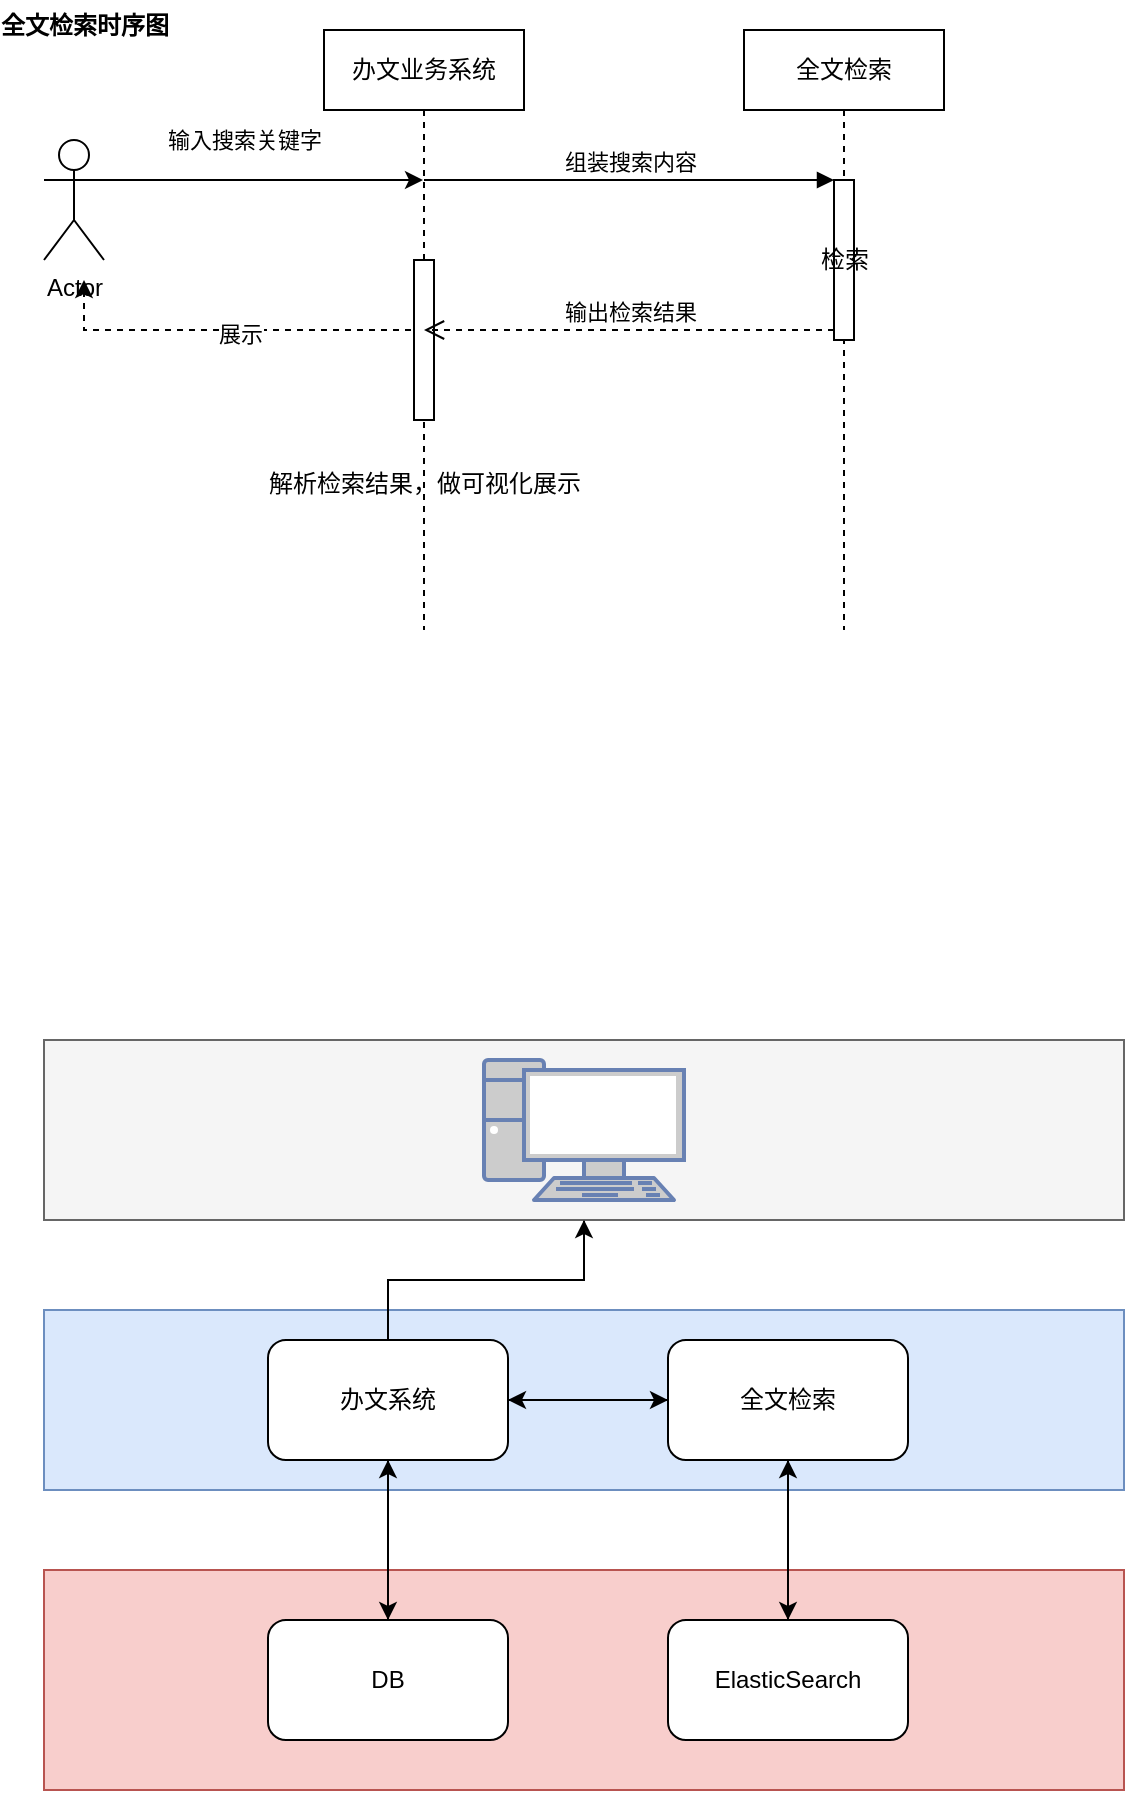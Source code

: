 <mxfile version="21.5.2" type="github">
  <diagram name="第 1 页" id="LdHHr-EjlGBkQb0S6M5a">
    <mxGraphModel dx="1434" dy="764" grid="1" gridSize="10" guides="1" tooltips="1" connect="1" arrows="1" fold="1" page="1" pageScale="1" pageWidth="827" pageHeight="1169" math="0" shadow="0">
      <root>
        <mxCell id="0" />
        <mxCell id="1" parent="0" />
        <mxCell id="sIEmG1q061Rkc91FM-IE-13" style="edgeStyle=orthogonalEdgeStyle;rounded=0;orthogonalLoop=1;jettySize=auto;html=1;" edge="1" parent="1">
          <mxGeometry relative="1" as="geometry">
            <mxPoint x="160" y="360" as="sourcePoint" />
            <mxPoint x="319.5" y="360" as="targetPoint" />
            <Array as="points">
              <mxPoint x="270" y="360" />
              <mxPoint x="270" y="360" />
            </Array>
          </mxGeometry>
        </mxCell>
        <mxCell id="sIEmG1q061Rkc91FM-IE-14" value="输入搜索关键字&lt;br&gt;" style="edgeLabel;html=1;align=center;verticalAlign=middle;resizable=0;points=[];" vertex="1" connectable="0" parent="sIEmG1q061Rkc91FM-IE-13">
          <mxGeometry x="-0.122" y="-1" relative="1" as="geometry">
            <mxPoint y="-21" as="offset" />
          </mxGeometry>
        </mxCell>
        <mxCell id="sIEmG1q061Rkc91FM-IE-1" value="Actor" style="shape=umlActor;verticalLabelPosition=bottom;verticalAlign=top;html=1;outlineConnect=0;" vertex="1" parent="1">
          <mxGeometry x="130" y="340" width="30" height="60" as="geometry" />
        </mxCell>
        <mxCell id="sIEmG1q061Rkc91FM-IE-16" style="edgeStyle=elbowEdgeStyle;rounded=0;orthogonalLoop=1;jettySize=auto;html=1;elbow=vertical;curved=0;dashed=1;" edge="1" parent="1" source="sIEmG1q061Rkc91FM-IE-5">
          <mxGeometry relative="1" as="geometry">
            <mxPoint x="150" y="410" as="targetPoint" />
            <Array as="points">
              <mxPoint x="260" y="435" />
            </Array>
          </mxGeometry>
        </mxCell>
        <mxCell id="sIEmG1q061Rkc91FM-IE-19" value="展示" style="edgeLabel;html=1;align=center;verticalAlign=middle;resizable=0;points=[];" vertex="1" connectable="0" parent="sIEmG1q061Rkc91FM-IE-16">
          <mxGeometry x="-0.049" y="2" relative="1" as="geometry">
            <mxPoint x="1" as="offset" />
          </mxGeometry>
        </mxCell>
        <mxCell id="sIEmG1q061Rkc91FM-IE-5" value="办文业务系统" style="shape=umlLifeline;perimeter=lifelinePerimeter;whiteSpace=wrap;html=1;container=1;dropTarget=0;collapsible=0;recursiveResize=0;outlineConnect=0;portConstraint=eastwest;newEdgeStyle={&quot;edgeStyle&quot;:&quot;elbowEdgeStyle&quot;,&quot;elbow&quot;:&quot;vertical&quot;,&quot;curved&quot;:0,&quot;rounded&quot;:0};" vertex="1" parent="1">
          <mxGeometry x="270" y="285" width="100" height="300" as="geometry" />
        </mxCell>
        <mxCell id="sIEmG1q061Rkc91FM-IE-18" value="&lt;br&gt;&lt;br&gt;&lt;br&gt;&lt;br&gt;&lt;br&gt;&lt;br&gt;&lt;br&gt;&lt;br&gt;&lt;br&gt;&lt;br&gt;解析检索结果，做可视化展示" style="html=1;points=[];perimeter=orthogonalPerimeter;outlineConnect=0;targetShapes=umlLifeline;portConstraint=eastwest;newEdgeStyle={&quot;edgeStyle&quot;:&quot;elbowEdgeStyle&quot;,&quot;elbow&quot;:&quot;vertical&quot;,&quot;curved&quot;:0,&quot;rounded&quot;:0};" vertex="1" parent="sIEmG1q061Rkc91FM-IE-5">
          <mxGeometry x="45" y="115" width="10" height="80" as="geometry" />
        </mxCell>
        <mxCell id="sIEmG1q061Rkc91FM-IE-6" value="全文检索" style="shape=umlLifeline;perimeter=lifelinePerimeter;whiteSpace=wrap;html=1;container=1;dropTarget=0;collapsible=0;recursiveResize=0;outlineConnect=0;portConstraint=eastwest;newEdgeStyle={&quot;edgeStyle&quot;:&quot;elbowEdgeStyle&quot;,&quot;elbow&quot;:&quot;vertical&quot;,&quot;curved&quot;:0,&quot;rounded&quot;:0};" vertex="1" parent="1">
          <mxGeometry x="480" y="285" width="100" height="300" as="geometry" />
        </mxCell>
        <mxCell id="sIEmG1q061Rkc91FM-IE-10" value="检索" style="html=1;points=[];perimeter=orthogonalPerimeter;outlineConnect=0;targetShapes=umlLifeline;portConstraint=eastwest;newEdgeStyle={&quot;edgeStyle&quot;:&quot;elbowEdgeStyle&quot;,&quot;elbow&quot;:&quot;vertical&quot;,&quot;curved&quot;:0,&quot;rounded&quot;:0};" vertex="1" parent="sIEmG1q061Rkc91FM-IE-6">
          <mxGeometry x="45" y="75" width="10" height="80" as="geometry" />
        </mxCell>
        <mxCell id="sIEmG1q061Rkc91FM-IE-11" value="组装搜索内容&lt;br&gt;" style="html=1;verticalAlign=bottom;endArrow=block;edgeStyle=elbowEdgeStyle;elbow=vertical;curved=0;rounded=0;" edge="1" target="sIEmG1q061Rkc91FM-IE-10" parent="1">
          <mxGeometry relative="1" as="geometry">
            <mxPoint x="320" y="360" as="sourcePoint" />
          </mxGeometry>
        </mxCell>
        <mxCell id="sIEmG1q061Rkc91FM-IE-12" value="输出检索结果" style="html=1;verticalAlign=bottom;endArrow=open;dashed=1;endSize=8;edgeStyle=elbowEdgeStyle;elbow=vertical;curved=0;rounded=0;" edge="1" source="sIEmG1q061Rkc91FM-IE-10" parent="1">
          <mxGeometry relative="1" as="geometry">
            <mxPoint x="320" y="435" as="targetPoint" />
          </mxGeometry>
        </mxCell>
        <mxCell id="sIEmG1q061Rkc91FM-IE-20" value="全文检索时序图" style="text;align=center;fontStyle=1;verticalAlign=middle;spacingLeft=3;spacingRight=3;strokeColor=none;rotatable=0;points=[[0,0.5],[1,0.5]];portConstraint=eastwest;html=1;" vertex="1" parent="1">
          <mxGeometry x="110" y="270" width="80" height="26" as="geometry" />
        </mxCell>
        <mxCell id="sIEmG1q061Rkc91FM-IE-33" style="edgeStyle=orthogonalEdgeStyle;rounded=0;orthogonalLoop=1;jettySize=auto;html=1;" edge="1" parent="1" source="sIEmG1q061Rkc91FM-IE-22" target="sIEmG1q061Rkc91FM-IE-27">
          <mxGeometry relative="1" as="geometry" />
        </mxCell>
        <mxCell id="sIEmG1q061Rkc91FM-IE-22" value="" style="rounded=0;whiteSpace=wrap;html=1;fillColor=#f5f5f5;strokeColor=#666666;fontColor=#333333;" vertex="1" parent="1">
          <mxGeometry x="130" y="790" width="540" height="90" as="geometry" />
        </mxCell>
        <mxCell id="sIEmG1q061Rkc91FM-IE-25" value="" style="fontColor=#0066CC;verticalAlign=top;verticalLabelPosition=bottom;labelPosition=center;align=center;html=1;outlineConnect=0;fillColor=#CCCCCC;strokeColor=#6881B3;gradientColor=none;gradientDirection=north;strokeWidth=2;shape=mxgraph.networks.pc;" vertex="1" parent="1">
          <mxGeometry x="350" y="800" width="100" height="70" as="geometry" />
        </mxCell>
        <mxCell id="sIEmG1q061Rkc91FM-IE-26" value="" style="rounded=0;whiteSpace=wrap;html=1;fillColor=#dae8fc;strokeColor=#6c8ebf;" vertex="1" parent="1">
          <mxGeometry x="130" y="925" width="540" height="90" as="geometry" />
        </mxCell>
        <mxCell id="sIEmG1q061Rkc91FM-IE-38" style="edgeStyle=orthogonalEdgeStyle;rounded=0;orthogonalLoop=1;jettySize=auto;html=1;entryX=0;entryY=0.5;entryDx=0;entryDy=0;" edge="1" parent="1" source="sIEmG1q061Rkc91FM-IE-27" target="sIEmG1q061Rkc91FM-IE-28">
          <mxGeometry relative="1" as="geometry" />
        </mxCell>
        <mxCell id="sIEmG1q061Rkc91FM-IE-46" style="edgeStyle=orthogonalEdgeStyle;rounded=0;orthogonalLoop=1;jettySize=auto;html=1;entryX=0.5;entryY=1;entryDx=0;entryDy=0;" edge="1" parent="1" source="sIEmG1q061Rkc91FM-IE-27" target="sIEmG1q061Rkc91FM-IE-22">
          <mxGeometry relative="1" as="geometry" />
        </mxCell>
        <mxCell id="sIEmG1q061Rkc91FM-IE-27" value="办文系统" style="rounded=1;whiteSpace=wrap;html=1;" vertex="1" parent="1">
          <mxGeometry x="242" y="940" width="120" height="60" as="geometry" />
        </mxCell>
        <mxCell id="sIEmG1q061Rkc91FM-IE-39" style="edgeStyle=orthogonalEdgeStyle;rounded=0;orthogonalLoop=1;jettySize=auto;html=1;entryX=1;entryY=0.5;entryDx=0;entryDy=0;" edge="1" parent="1" source="sIEmG1q061Rkc91FM-IE-28" target="sIEmG1q061Rkc91FM-IE-27">
          <mxGeometry relative="1" as="geometry" />
        </mxCell>
        <mxCell id="sIEmG1q061Rkc91FM-IE-28" value="全文检索" style="rounded=1;whiteSpace=wrap;html=1;" vertex="1" parent="1">
          <mxGeometry x="442" y="940" width="120" height="60" as="geometry" />
        </mxCell>
        <mxCell id="sIEmG1q061Rkc91FM-IE-29" value="" style="rounded=0;whiteSpace=wrap;html=1;fillColor=#f8cecc;strokeColor=#b85450;" vertex="1" parent="1">
          <mxGeometry x="130" y="1055" width="540" height="110" as="geometry" />
        </mxCell>
        <mxCell id="sIEmG1q061Rkc91FM-IE-43" style="edgeStyle=orthogonalEdgeStyle;rounded=0;orthogonalLoop=1;jettySize=auto;html=1;" edge="1" parent="1" source="sIEmG1q061Rkc91FM-IE-30">
          <mxGeometry relative="1" as="geometry">
            <mxPoint x="302" y="1000" as="targetPoint" />
          </mxGeometry>
        </mxCell>
        <mxCell id="sIEmG1q061Rkc91FM-IE-30" value="DB" style="rounded=1;whiteSpace=wrap;html=1;" vertex="1" parent="1">
          <mxGeometry x="242" y="1080" width="120" height="60" as="geometry" />
        </mxCell>
        <mxCell id="sIEmG1q061Rkc91FM-IE-42" style="edgeStyle=orthogonalEdgeStyle;rounded=0;orthogonalLoop=1;jettySize=auto;html=1;" edge="1" parent="1" source="sIEmG1q061Rkc91FM-IE-31" target="sIEmG1q061Rkc91FM-IE-28">
          <mxGeometry relative="1" as="geometry" />
        </mxCell>
        <mxCell id="sIEmG1q061Rkc91FM-IE-31" value="ElasticSearch" style="rounded=1;whiteSpace=wrap;html=1;" vertex="1" parent="1">
          <mxGeometry x="442" y="1080" width="120" height="60" as="geometry" />
        </mxCell>
        <mxCell id="sIEmG1q061Rkc91FM-IE-41" style="edgeStyle=orthogonalEdgeStyle;rounded=0;orthogonalLoop=1;jettySize=auto;html=1;" edge="1" parent="1" source="sIEmG1q061Rkc91FM-IE-28" target="sIEmG1q061Rkc91FM-IE-31">
          <mxGeometry relative="1" as="geometry" />
        </mxCell>
        <mxCell id="sIEmG1q061Rkc91FM-IE-40" style="edgeStyle=orthogonalEdgeStyle;rounded=0;orthogonalLoop=1;jettySize=auto;html=1;" edge="1" parent="1" source="sIEmG1q061Rkc91FM-IE-27" target="sIEmG1q061Rkc91FM-IE-30">
          <mxGeometry relative="1" as="geometry" />
        </mxCell>
      </root>
    </mxGraphModel>
  </diagram>
</mxfile>
